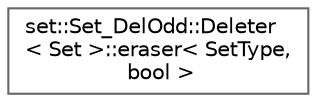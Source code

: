 digraph "类继承关系图"
{
 // LATEX_PDF_SIZE
  bgcolor="transparent";
  edge [fontname=Helvetica,fontsize=10,labelfontname=Helvetica,labelfontsize=10];
  node [fontname=Helvetica,fontsize=10,shape=box,height=0.2,width=0.4];
  rankdir="LR";
  Node0 [id="Node000000",label="set::Set_DelOdd::Deleter\l\< Set \>::eraser\< SetType,\l bool \>",height=0.2,width=0.4,color="grey40", fillcolor="white", style="filled",URL="$structset_1_1_set___del_odd_1_1_deleter_1_1eraser.html",tooltip=" "];
}
